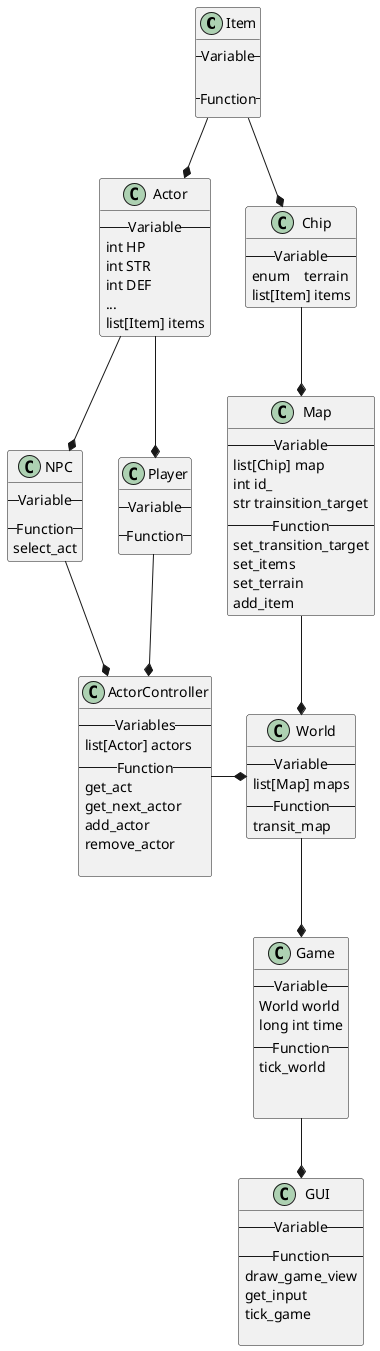 
@startuml

class Item{
    -- Variable --
    
    -- Function --
}
class Actor{
    -- Variable --
    int HP
    int STR
    int DEF
    ...
    list[Item] items
}
class Chip{
    -- Variable --
    enum　terrain
    list[Item] items
}

class Map{
    -- Variable --
    list[Chip] map
    int id_
    str trainsition_target
    -- Function --
    set_transition_target
    set_items
    set_terrain
    add_item
}
class NPC{
    -- Variable --
    -- Function --
    select_act
}
class Player{
    -- Variable --
    -- Function --
}

class ActorController{
    -- Variables --
    list[Actor] actors
    -- Function --
    get_act
    get_next_actor
    add_actor
    remove_actor

}

class World{
    -- Variable --
    list[Map] maps
    -- Function --
    transit_map
}

class Game{
    -- Variable --
    World world
    long int time
    -- Function --
    tick_world


}
class GUI{
    -- Variable --
    -- Function --
    draw_game_view
    get_input
    tick_game
    
}

Item --* Actor
Item --* Chip
Actor --* NPC
Actor --* Player
NPC --* ActorController
Player --* ActorController
Chip --* Map
ActorController -* World
Map --* World

World --* Game
Game --* GUI



@enduml